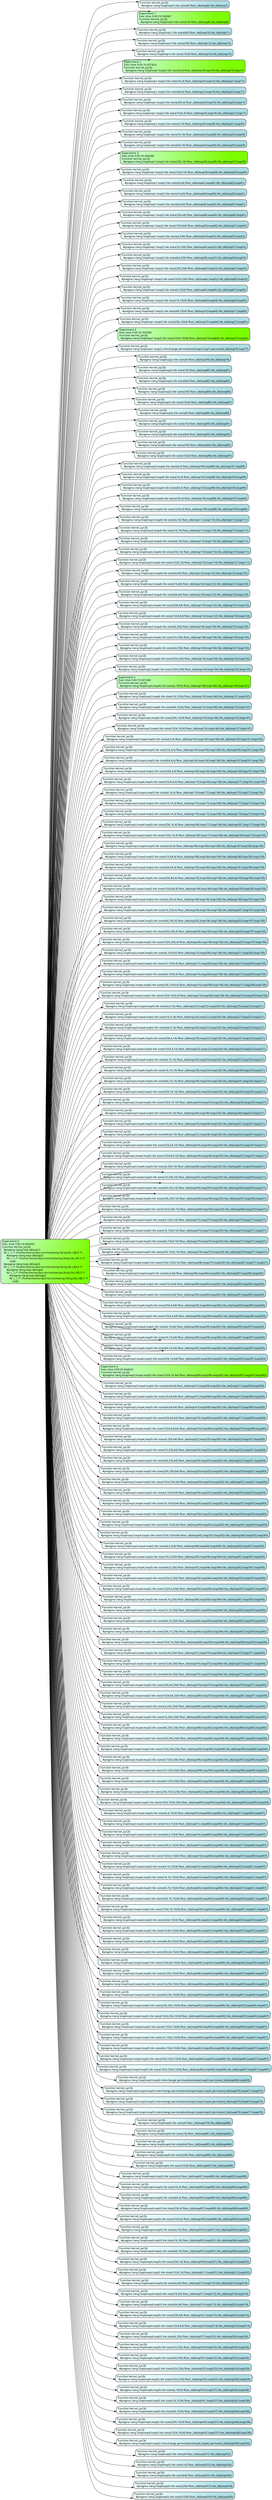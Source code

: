digraph G {
rankdir=LR;
n139646622937632[shape=box color="grey30" penwidth=2 fillcolor="darkseagreen1:lawngreen" style="filled,rounded" gradientangle=315 fontname="Calibri Light" label="Experiment 0\lExec time 0:00:16.604205\lFunction kernel_syr2k:\l  #pragma clang loop id(loop1)\l  for (...) /* //home/meinersbur/src/mctree/syr2k/syr2k.c:80:3 */\l      #pragma clang loop id(loop2)\l      for (...) /* //home/meinersbur/src/mctree/syr2k/syr2k.c:81:5 */\l          code;\l  #pragma clang loop id(loop3)\l  for (...) /* //home/meinersbur/src/mctree/syr2k/syr2k.c:84:3 */\l      #pragma clang loop id(loop4)\l      for (...) /* //home/meinersbur/src/mctree/syr2k/syr2k.c:85:5 */\l          #pragma clang loop id(loop5)\l          for (...) /* //home/meinersbur/src/mctree/syr2k/syr2k.c:86:7 */\l              code;\l"];

n139646623130672[shape=box color="grey30" penwidth=2 fillcolor="azure:powderblue" style="filled,rounded" gradientangle=315 fontname="Calibri Light" label="Function kernel_syr2k:\l  #pragma clang loop(loop1) tile sizes(4) floor_ids(loop6) tile_ids(loop7)\l"];
n139646622937632 -> n139646623130672;

n139646623133360[shape=box color="grey30" penwidth=2 fillcolor="darkseagreen1:lawngreen" style="filled,rounded" gradientangle=315 fontname="Calibri Light" label="Experiment 1\lExec time 0:00:16.556967\lFunction kernel_syr2k:\l  #pragma clang loop(loop1) tile sizes(16) floor_ids(loop8) tile_ids(loop9)\l"];
n139646622937632 -> n139646623133360;

n139646623094432[shape=box color="grey30" penwidth=2 fillcolor="azure:powderblue" style="filled,rounded" gradientangle=315 fontname="Calibri Light" label="Function kernel_syr2k:\l  #pragma clang loop(loop1) tile sizes(64) floor_ids(loop10) tile_ids(loop11)\l"];
n139646622937632 -> n139646623094432;

n139646623042864[shape=box color="grey30" penwidth=2 fillcolor="azure:powderblue" style="filled,rounded" gradientangle=315 fontname="Calibri Light" label="Function kernel_syr2k:\l  #pragma clang loop(loop1) tile sizes(256) floor_ids(loop12) tile_ids(loop13)\l"];
n139646622937632 -> n139646623042864;

n139646618568400[shape=box color="grey30" penwidth=2 fillcolor="azure:powderblue" style="filled,rounded" gradientangle=315 fontname="Calibri Light" label="Function kernel_syr2k:\l  #pragma clang loop(loop1) tile sizes(1024) floor_ids(loop14) tile_ids(loop15)\l"];
n139646622937632 -> n139646618568400;

n139646618568640[shape=box color="grey30" penwidth=2 fillcolor="darkseagreen1:lawngreen" style="filled,rounded" gradientangle=315 fontname="Calibri Light" label="Experiment 2\lExec time 0:00:16.457424\lFunction kernel_syr2k:\l  #pragma clang loop(loop1,loop2) tile sizes(4,4) floor_ids(loop18,loop16) tile_ids(loop19,loop17)\l"];
n139646622937632 -> n139646618568640;

n139646618568784[shape=box color="grey30" penwidth=2 fillcolor="azure:powderblue" style="filled,rounded" gradientangle=315 fontname="Calibri Light" label="Function kernel_syr2k:\l  #pragma clang loop(loop1,loop2) tile sizes(16,4) floor_ids(loop20,loop16) tile_ids(loop21,loop17)\l"];
n139646622937632 -> n139646618568784;

n139646618569120[shape=box color="grey30" penwidth=2 fillcolor="azure:powderblue" style="filled,rounded" gradientangle=315 fontname="Calibri Light" label="Function kernel_syr2k:\l  #pragma clang loop(loop1,loop2) tile sizes(64,4) floor_ids(loop22,loop16) tile_ids(loop23,loop17)\l"];
n139646622937632 -> n139646618569120;

n139646618569360[shape=box color="grey30" penwidth=2 fillcolor="azure:powderblue" style="filled,rounded" gradientangle=315 fontname="Calibri Light" label="Function kernel_syr2k:\l  #pragma clang loop(loop1,loop2) tile sizes(256,4) floor_ids(loop24,loop16) tile_ids(loop25,loop17)\l"];
n139646622937632 -> n139646618569360;

n139646618569600[shape=box color="grey30" penwidth=2 fillcolor="azure:powderblue" style="filled,rounded" gradientangle=315 fontname="Calibri Light" label="Function kernel_syr2k:\l  #pragma clang loop(loop1,loop2) tile sizes(1024,4) floor_ids(loop26,loop16) tile_ids(loop27,loop17)\l"];
n139646622937632 -> n139646618569600;

n139646618569984[shape=box color="grey30" penwidth=2 fillcolor="azure:powderblue" style="filled,rounded" gradientangle=315 fontname="Calibri Light" label="Function kernel_syr2k:\l  #pragma clang loop(loop1,loop2) tile sizes(4,16) floor_ids(loop30,loop28) tile_ids(loop31,loop29)\l"];
n139646622937632 -> n139646618569984;

n139646618570224[shape=box color="grey30" penwidth=2 fillcolor="azure:powderblue" style="filled,rounded" gradientangle=315 fontname="Calibri Light" label="Function kernel_syr2k:\l  #pragma clang loop(loop1,loop2) tile sizes(16,16) floor_ids(loop32,loop28) tile_ids(loop33,loop29)\l"];
n139646622937632 -> n139646618570224;

n139646618570464[shape=box color="grey30" penwidth=2 fillcolor="azure:powderblue" style="filled,rounded" gradientangle=315 fontname="Calibri Light" label="Function kernel_syr2k:\l  #pragma clang loop(loop1,loop2) tile sizes(64,16) floor_ids(loop34,loop28) tile_ids(loop35,loop29)\l"];
n139646622937632 -> n139646618570464;

n139646618570704[shape=box color="grey30" penwidth=2 fillcolor="darkseagreen1:lawngreen" style="filled,rounded" gradientangle=315 fontname="Calibri Light" label="Experiment 3\lExec time 0:00:16.306288\lFunction kernel_syr2k:\l  #pragma clang loop(loop1,loop2) tile sizes(256,16) floor_ids(loop36,loop28) tile_ids(loop37,loop29)\l"];
n139646622937632 -> n139646618570704;

n139646597050624[shape=box color="grey30" penwidth=2 fillcolor="azure:powderblue" style="filled,rounded" gradientangle=315 fontname="Calibri Light" label="Function kernel_syr2k:\l  #pragma clang loop(loop1,loop2) tile sizes(1024,16) floor_ids(loop38,loop28) tile_ids(loop39,loop29)\l"];
n139646622937632 -> n139646597050624;

n139646597051008[shape=box color="grey30" penwidth=2 fillcolor="azure:powderblue" style="filled,rounded" gradientangle=315 fontname="Calibri Light" label="Function kernel_syr2k:\l  #pragma clang loop(loop1,loop2) tile sizes(4,64) floor_ids(loop42,loop40) tile_ids(loop43,loop41)\l"];
n139646622937632 -> n139646597051008;

n139646597051248[shape=box color="grey30" penwidth=2 fillcolor="azure:powderblue" style="filled,rounded" gradientangle=315 fontname="Calibri Light" label="Function kernel_syr2k:\l  #pragma clang loop(loop1,loop2) tile sizes(16,64) floor_ids(loop44,loop40) tile_ids(loop45,loop41)\l"];
n139646622937632 -> n139646597051248;

n139646597051488[shape=box color="grey30" penwidth=2 fillcolor="azure:powderblue" style="filled,rounded" gradientangle=315 fontname="Calibri Light" label="Function kernel_syr2k:\l  #pragma clang loop(loop1,loop2) tile sizes(64,64) floor_ids(loop46,loop40) tile_ids(loop47,loop41)\l"];
n139646622937632 -> n139646597051488;

n139646597051728[shape=box color="grey30" penwidth=2 fillcolor="azure:powderblue" style="filled,rounded" gradientangle=315 fontname="Calibri Light" label="Function kernel_syr2k:\l  #pragma clang loop(loop1,loop2) tile sizes(256,64) floor_ids(loop48,loop40) tile_ids(loop49,loop41)\l"];
n139646622937632 -> n139646597051728;

n139646597051968[shape=box color="grey30" penwidth=2 fillcolor="azure:powderblue" style="filled,rounded" gradientangle=315 fontname="Calibri Light" label="Function kernel_syr2k:\l  #pragma clang loop(loop1,loop2) tile sizes(1024,64) floor_ids(loop50,loop40) tile_ids(loop51,loop41)\l"];
n139646622937632 -> n139646597051968;

n139646597052352[shape=box color="grey30" penwidth=2 fillcolor="azure:powderblue" style="filled,rounded" gradientangle=315 fontname="Calibri Light" label="Function kernel_syr2k:\l  #pragma clang loop(loop1,loop2) tile sizes(4,256) floor_ids(loop54,loop52) tile_ids(loop55,loop53)\l"];
n139646622937632 -> n139646597052352;

n139646597052592[shape=box color="grey30" penwidth=2 fillcolor="azure:powderblue" style="filled,rounded" gradientangle=315 fontname="Calibri Light" label="Function kernel_syr2k:\l  #pragma clang loop(loop1,loop2) tile sizes(16,256) floor_ids(loop56,loop52) tile_ids(loop57,loop53)\l"];
n139646622937632 -> n139646597052592;

n139646597052832[shape=box color="grey30" penwidth=2 fillcolor="azure:powderblue" style="filled,rounded" gradientangle=315 fontname="Calibri Light" label="Function kernel_syr2k:\l  #pragma clang loop(loop1,loop2) tile sizes(64,256) floor_ids(loop58,loop52) tile_ids(loop59,loop53)\l"];
n139646622937632 -> n139646597052832;

n139646597053072[shape=box color="grey30" penwidth=2 fillcolor="azure:powderblue" style="filled,rounded" gradientangle=315 fontname="Calibri Light" label="Function kernel_syr2k:\l  #pragma clang loop(loop1,loop2) tile sizes(256,256) floor_ids(loop60,loop52) tile_ids(loop61,loop53)\l"];
n139646622937632 -> n139646597053072;

n139646597053312[shape=box color="grey30" penwidth=2 fillcolor="azure:powderblue" style="filled,rounded" gradientangle=315 fontname="Calibri Light" label="Function kernel_syr2k:\l  #pragma clang loop(loop1,loop2) tile sizes(1024,256) floor_ids(loop62,loop52) tile_ids(loop63,loop53)\l"];
n139646622937632 -> n139646597053312;

n139646597053696[shape=box color="grey30" penwidth=2 fillcolor="azure:powderblue" style="filled,rounded" gradientangle=315 fontname="Calibri Light" label="Function kernel_syr2k:\l  #pragma clang loop(loop1,loop2) tile sizes(4,1024) floor_ids(loop66,loop64) tile_ids(loop67,loop65)\l"];
n139646622937632 -> n139646597053696;

n139646597053936[shape=box color="grey30" penwidth=2 fillcolor="azure:powderblue" style="filled,rounded" gradientangle=315 fontname="Calibri Light" label="Function kernel_syr2k:\l  #pragma clang loop(loop1,loop2) tile sizes(16,1024) floor_ids(loop68,loop64) tile_ids(loop69,loop65)\l"];
n139646622937632 -> n139646597053936;

n139646597054176[shape=box color="grey30" penwidth=2 fillcolor="azure:powderblue" style="filled,rounded" gradientangle=315 fontname="Calibri Light" label="Function kernel_syr2k:\l  #pragma clang loop(loop1,loop2) tile sizes(64,1024) floor_ids(loop70,loop64) tile_ids(loop71,loop65)\l"];
n139646622937632 -> n139646597054176;

n139646597054416[shape=box color="grey30" penwidth=2 fillcolor="azure:powderblue" style="filled,rounded" gradientangle=315 fontname="Calibri Light" label="Function kernel_syr2k:\l  #pragma clang loop(loop1,loop2) tile sizes(256,1024) floor_ids(loop72,loop64) tile_ids(loop73,loop65)\l"];
n139646622937632 -> n139646597054416;

n139646597083392[shape=box color="grey30" penwidth=2 fillcolor="darkseagreen1:lawngreen" style="filled,rounded" gradientangle=315 fontname="Calibri Light" label="Experiment 4\lExec time 0:00:16.355040\lFunction kernel_syr2k:\l  #pragma clang loop(loop1,loop2) tile sizes(1024,1024) floor_ids(loop74,loop64) tile_ids(loop75,loop65)\l"];
n139646622937632 -> n139646597083392;

n139646597083632[shape=box color="grey30" penwidth=2 fillcolor="azure:powderblue" style="filled,rounded" gradientangle=315 fontname="Calibri Light" label="Function kernel_syr2k:\l  #pragma clang loop(loop1,loop2) interchange permutation(loop2,loop1) permuted_ids(loop76,loop77)\l"];
n139646622937632 -> n139646597083632;

n139646597084016[shape=box color="grey30" penwidth=2 fillcolor="azure:powderblue" style="filled,rounded" gradientangle=315 fontname="Calibri Light" label="Function kernel_syr2k:\l  #pragma clang loop(loop2) tile sizes(4) floor_ids(loop78) tile_ids(loop79)\l"];
n139646622937632 -> n139646597084016;

n139646597084352[shape=box color="grey30" penwidth=2 fillcolor="azure:powderblue" style="filled,rounded" gradientangle=315 fontname="Calibri Light" label="Function kernel_syr2k:\l  #pragma clang loop(loop2) tile sizes(16) floor_ids(loop80) tile_ids(loop81)\l"];
n139646622937632 -> n139646597084352;

n139646597084688[shape=box color="grey30" penwidth=2 fillcolor="azure:powderblue" style="filled,rounded" gradientangle=315 fontname="Calibri Light" label="Function kernel_syr2k:\l  #pragma clang loop(loop2) tile sizes(64) floor_ids(loop82) tile_ids(loop83)\l"];
n139646622937632 -> n139646597084688;

n139646597085024[shape=box color="grey30" penwidth=2 fillcolor="azure:powderblue" style="filled,rounded" gradientangle=315 fontname="Calibri Light" label="Function kernel_syr2k:\l  #pragma clang loop(loop2) tile sizes(256) floor_ids(loop84) tile_ids(loop85)\l"];
n139646622937632 -> n139646597085024;

n139646597085360[shape=box color="grey30" penwidth=2 fillcolor="azure:powderblue" style="filled,rounded" gradientangle=315 fontname="Calibri Light" label="Function kernel_syr2k:\l  #pragma clang loop(loop2) tile sizes(1024) floor_ids(loop86) tile_ids(loop87)\l"];
n139646622937632 -> n139646597085360;

n139646597085600[shape=box color="grey30" penwidth=2 fillcolor="azure:powderblue" style="filled,rounded" gradientangle=315 fontname="Calibri Light" label="Function kernel_syr2k:\l  #pragma clang loop(loop3) tile sizes(4) floor_ids(loop88) tile_ids(loop89)\l"];
n139646622937632 -> n139646597085600;

n139646597085888[shape=box color="grey30" penwidth=2 fillcolor="azure:powderblue" style="filled,rounded" gradientangle=315 fontname="Calibri Light" label="Function kernel_syr2k:\l  #pragma clang loop(loop3) tile sizes(16) floor_ids(loop90) tile_ids(loop91)\l"];
n139646622937632 -> n139646597085888;

n139646597086176[shape=box color="grey30" penwidth=2 fillcolor="azure:powderblue" style="filled,rounded" gradientangle=315 fontname="Calibri Light" label="Function kernel_syr2k:\l  #pragma clang loop(loop3) tile sizes(64) floor_ids(loop92) tile_ids(loop93)\l"];
n139646622937632 -> n139646597086176;

n139646597086464[shape=box color="grey30" penwidth=2 fillcolor="azure:powderblue" style="filled,rounded" gradientangle=315 fontname="Calibri Light" label="Function kernel_syr2k:\l  #pragma clang loop(loop3) tile sizes(256) floor_ids(loop94) tile_ids(loop95)\l"];
n139646622937632 -> n139646597086464;

n139646597086752[shape=box color="grey30" penwidth=2 fillcolor="azure:powderblue" style="filled,rounded" gradientangle=315 fontname="Calibri Light" label="Function kernel_syr2k:\l  #pragma clang loop(loop3) tile sizes(1024) floor_ids(loop96) tile_ids(loop97)\l"];
n139646622937632 -> n139646597086752;

n139646597087184[shape=box color="grey30" penwidth=2 fillcolor="azure:powderblue" style="filled,rounded" gradientangle=315 fontname="Calibri Light" label="Function kernel_syr2k:\l  #pragma clang loop(loop3,loop4) tile sizes(4,4) floor_ids(loop100,loop98) tile_ids(loop101,loop99)\l"];
n139646622937632 -> n139646597087184;

n139646597120256[shape=box color="grey30" penwidth=2 fillcolor="azure:powderblue" style="filled,rounded" gradientangle=315 fontname="Calibri Light" label="Function kernel_syr2k:\l  #pragma clang loop(loop3,loop4) tile sizes(16,4) floor_ids(loop102,loop98) tile_ids(loop103,loop99)\l"];
n139646622937632 -> n139646597120256;

n139646597120496[shape=box color="grey30" penwidth=2 fillcolor="azure:powderblue" style="filled,rounded" gradientangle=315 fontname="Calibri Light" label="Function kernel_syr2k:\l  #pragma clang loop(loop3,loop4) tile sizes(64,4) floor_ids(loop104,loop98) tile_ids(loop105,loop99)\l"];
n139646622937632 -> n139646597120496;

n139646597120736[shape=box color="grey30" penwidth=2 fillcolor="azure:powderblue" style="filled,rounded" gradientangle=315 fontname="Calibri Light" label="Function kernel_syr2k:\l  #pragma clang loop(loop3,loop4) tile sizes(256,4) floor_ids(loop106,loop98) tile_ids(loop107,loop99)\l"];
n139646622937632 -> n139646597120736;

n139646597120976[shape=box color="grey30" penwidth=2 fillcolor="azure:powderblue" style="filled,rounded" gradientangle=315 fontname="Calibri Light" label="Function kernel_syr2k:\l  #pragma clang loop(loop3,loop4) tile sizes(1024,4) floor_ids(loop108,loop98) tile_ids(loop109,loop99)\l"];
n139646622937632 -> n139646597120976;

n139646597121360[shape=box color="grey30" penwidth=2 fillcolor="azure:powderblue" style="filled,rounded" gradientangle=315 fontname="Calibri Light" label="Function kernel_syr2k:\l  #pragma clang loop(loop3,loop4) tile sizes(4,16) floor_ids(loop112,loop110) tile_ids(loop113,loop111)\l"];
n139646622937632 -> n139646597121360;

n139646597121600[shape=box color="grey30" penwidth=2 fillcolor="azure:powderblue" style="filled,rounded" gradientangle=315 fontname="Calibri Light" label="Function kernel_syr2k:\l  #pragma clang loop(loop3,loop4) tile sizes(16,16) floor_ids(loop114,loop110) tile_ids(loop115,loop111)\l"];
n139646622937632 -> n139646597121600;

n139646597121840[shape=box color="grey30" penwidth=2 fillcolor="azure:powderblue" style="filled,rounded" gradientangle=315 fontname="Calibri Light" label="Function kernel_syr2k:\l  #pragma clang loop(loop3,loop4) tile sizes(64,16) floor_ids(loop116,loop110) tile_ids(loop117,loop111)\l"];
n139646622937632 -> n139646597121840;

n139646597122080[shape=box color="grey30" penwidth=2 fillcolor="azure:powderblue" style="filled,rounded" gradientangle=315 fontname="Calibri Light" label="Function kernel_syr2k:\l  #pragma clang loop(loop3,loop4) tile sizes(256,16) floor_ids(loop118,loop110) tile_ids(loop119,loop111)\l"];
n139646622937632 -> n139646597122080;

n139646597122320[shape=box color="grey30" penwidth=2 fillcolor="azure:powderblue" style="filled,rounded" gradientangle=315 fontname="Calibri Light" label="Function kernel_syr2k:\l  #pragma clang loop(loop3,loop4) tile sizes(1024,16) floor_ids(loop120,loop110) tile_ids(loop121,loop111)\l"];
n139646622937632 -> n139646597122320;

n139646597122704[shape=box color="grey30" penwidth=2 fillcolor="azure:powderblue" style="filled,rounded" gradientangle=315 fontname="Calibri Light" label="Function kernel_syr2k:\l  #pragma clang loop(loop3,loop4) tile sizes(4,64) floor_ids(loop124,loop122) tile_ids(loop125,loop123)\l"];
n139646622937632 -> n139646597122704;

n139646597122944[shape=box color="grey30" penwidth=2 fillcolor="azure:powderblue" style="filled,rounded" gradientangle=315 fontname="Calibri Light" label="Function kernel_syr2k:\l  #pragma clang loop(loop3,loop4) tile sizes(16,64) floor_ids(loop126,loop122) tile_ids(loop127,loop123)\l"];
n139646622937632 -> n139646597122944;

n139646597123184[shape=box color="grey30" penwidth=2 fillcolor="azure:powderblue" style="filled,rounded" gradientangle=315 fontname="Calibri Light" label="Function kernel_syr2k:\l  #pragma clang loop(loop3,loop4) tile sizes(64,64) floor_ids(loop128,loop122) tile_ids(loop129,loop123)\l"];
n139646622937632 -> n139646597123184;

n139646597123424[shape=box color="grey30" penwidth=2 fillcolor="azure:powderblue" style="filled,rounded" gradientangle=315 fontname="Calibri Light" label="Function kernel_syr2k:\l  #pragma clang loop(loop3,loop4) tile sizes(256,64) floor_ids(loop130,loop122) tile_ids(loop131,loop123)\l"];
n139646622937632 -> n139646597123424;

n139646597123664[shape=box color="grey30" penwidth=2 fillcolor="azure:powderblue" style="filled,rounded" gradientangle=315 fontname="Calibri Light" label="Function kernel_syr2k:\l  #pragma clang loop(loop3,loop4) tile sizes(1024,64) floor_ids(loop132,loop122) tile_ids(loop133,loop123)\l"];
n139646622937632 -> n139646597123664;

n139646597124048[shape=box color="grey30" penwidth=2 fillcolor="azure:powderblue" style="filled,rounded" gradientangle=315 fontname="Calibri Light" label="Function kernel_syr2k:\l  #pragma clang loop(loop3,loop4) tile sizes(4,256) floor_ids(loop136,loop134) tile_ids(loop137,loop135)\l"];
n139646622937632 -> n139646597124048;

n139646597148928[shape=box color="grey30" penwidth=2 fillcolor="azure:powderblue" style="filled,rounded" gradientangle=315 fontname="Calibri Light" label="Function kernel_syr2k:\l  #pragma clang loop(loop3,loop4) tile sizes(16,256) floor_ids(loop138,loop134) tile_ids(loop139,loop135)\l"];
n139646622937632 -> n139646597148928;

n139646597149168[shape=box color="grey30" penwidth=2 fillcolor="azure:powderblue" style="filled,rounded" gradientangle=315 fontname="Calibri Light" label="Function kernel_syr2k:\l  #pragma clang loop(loop3,loop4) tile sizes(64,256) floor_ids(loop140,loop134) tile_ids(loop141,loop135)\l"];
n139646622937632 -> n139646597149168;

n139646597149408[shape=box color="grey30" penwidth=2 fillcolor="azure:powderblue" style="filled,rounded" gradientangle=315 fontname="Calibri Light" label="Function kernel_syr2k:\l  #pragma clang loop(loop3,loop4) tile sizes(256,256) floor_ids(loop142,loop134) tile_ids(loop143,loop135)\l"];
n139646622937632 -> n139646597149408;

n139646597149648[shape=box color="grey30" penwidth=2 fillcolor="azure:powderblue" style="filled,rounded" gradientangle=315 fontname="Calibri Light" label="Function kernel_syr2k:\l  #pragma clang loop(loop3,loop4) tile sizes(1024,256) floor_ids(loop144,loop134) tile_ids(loop145,loop135)\l"];
n139646622937632 -> n139646597149648;

n139646597150032[shape=box color="grey30" penwidth=2 fillcolor="darkseagreen1:lawngreen" style="filled,rounded" gradientangle=315 fontname="Calibri Light" label="Experiment 5\lExec time 0:00:15.601360\lFunction kernel_syr2k:\l  #pragma clang loop(loop3,loop4) tile sizes(4,1024) floor_ids(loop148,loop146) tile_ids(loop149,loop147)\l"];
n139646622937632 -> n139646597150032;

n139646597150272[shape=box color="grey30" penwidth=2 fillcolor="azure:powderblue" style="filled,rounded" gradientangle=315 fontname="Calibri Light" label="Function kernel_syr2k:\l  #pragma clang loop(loop3,loop4) tile sizes(16,1024) floor_ids(loop150,loop146) tile_ids(loop151,loop147)\l"];
n139646622937632 -> n139646597150272;

n139646597150512[shape=box color="grey30" penwidth=2 fillcolor="azure:powderblue" style="filled,rounded" gradientangle=315 fontname="Calibri Light" label="Function kernel_syr2k:\l  #pragma clang loop(loop3,loop4) tile sizes(64,1024) floor_ids(loop152,loop146) tile_ids(loop153,loop147)\l"];
n139646622937632 -> n139646597150512;

n139646597150752[shape=box color="grey30" penwidth=2 fillcolor="azure:powderblue" style="filled,rounded" gradientangle=315 fontname="Calibri Light" label="Function kernel_syr2k:\l  #pragma clang loop(loop3,loop4) tile sizes(256,1024) floor_ids(loop154,loop146) tile_ids(loop155,loop147)\l"];
n139646622937632 -> n139646597150752;

n139646597150992[shape=box color="grey30" penwidth=2 fillcolor="azure:powderblue" style="filled,rounded" gradientangle=315 fontname="Calibri Light" label="Function kernel_syr2k:\l  #pragma clang loop(loop3,loop4) tile sizes(1024,1024) floor_ids(loop156,loop146) tile_ids(loop157,loop147)\l"];
n139646622937632 -> n139646597150992;

n139646597151520[shape=box color="grey30" penwidth=2 fillcolor="azure:powderblue" style="filled,rounded" gradientangle=315 fontname="Calibri Light" label="Function kernel_syr2k:\l  #pragma clang loop(loop3,loop4,loop5) tile sizes(4,4,4) floor_ids(loop162,loop160,loop158) tile_ids(loop163,loop161,loop159)\l"];
n139646622937632 -> n139646597151520;

n139646597151760[shape=box color="grey30" penwidth=2 fillcolor="azure:powderblue" style="filled,rounded" gradientangle=315 fontname="Calibri Light" label="Function kernel_syr2k:\l  #pragma clang loop(loop3,loop4,loop5) tile sizes(16,4,4) floor_ids(loop164,loop160,loop158) tile_ids(loop165,loop161,loop159)\l"];
n139646622937632 -> n139646597151760;

n139646597152000[shape=box color="grey30" penwidth=2 fillcolor="azure:powderblue" style="filled,rounded" gradientangle=315 fontname="Calibri Light" label="Function kernel_syr2k:\l  #pragma clang loop(loop3,loop4,loop5) tile sizes(64,4,4) floor_ids(loop166,loop160,loop158) tile_ids(loop167,loop161,loop159)\l"];
n139646622937632 -> n139646597152000;

n139646597152240[shape=box color="grey30" penwidth=2 fillcolor="azure:powderblue" style="filled,rounded" gradientangle=315 fontname="Calibri Light" label="Function kernel_syr2k:\l  #pragma clang loop(loop3,loop4,loop5) tile sizes(256,4,4) floor_ids(loop168,loop160,loop158) tile_ids(loop169,loop161,loop159)\l"];
n139646622937632 -> n139646597152240;

n139646597152480[shape=box color="grey30" penwidth=2 fillcolor="azure:powderblue" style="filled,rounded" gradientangle=315 fontname="Calibri Light" label="Function kernel_syr2k:\l  #pragma clang loop(loop3,loop4,loop5) tile sizes(1024,4,4) floor_ids(loop170,loop160,loop158) tile_ids(loop171,loop161,loop159)\l"];
n139646622937632 -> n139646597152480;

n139646597181504[shape=box color="grey30" penwidth=2 fillcolor="azure:powderblue" style="filled,rounded" gradientangle=315 fontname="Calibri Light" label="Function kernel_syr2k:\l  #pragma clang loop(loop3,loop4,loop5) tile sizes(4,16,4) floor_ids(loop174,loop172,loop158) tile_ids(loop175,loop173,loop159)\l"];
n139646622937632 -> n139646597181504;

n139646597181744[shape=box color="grey30" penwidth=2 fillcolor="azure:powderblue" style="filled,rounded" gradientangle=315 fontname="Calibri Light" label="Function kernel_syr2k:\l  #pragma clang loop(loop3,loop4,loop5) tile sizes(16,16,4) floor_ids(loop176,loop172,loop158) tile_ids(loop177,loop173,loop159)\l"];
n139646622937632 -> n139646597181744;

n139646597181984[shape=box color="grey30" penwidth=2 fillcolor="azure:powderblue" style="filled,rounded" gradientangle=315 fontname="Calibri Light" label="Function kernel_syr2k:\l  #pragma clang loop(loop3,loop4,loop5) tile sizes(64,16,4) floor_ids(loop178,loop172,loop158) tile_ids(loop179,loop173,loop159)\l"];
n139646622937632 -> n139646597181984;

n139646597182224[shape=box color="grey30" penwidth=2 fillcolor="azure:powderblue" style="filled,rounded" gradientangle=315 fontname="Calibri Light" label="Function kernel_syr2k:\l  #pragma clang loop(loop3,loop4,loop5) tile sizes(256,16,4) floor_ids(loop180,loop172,loop158) tile_ids(loop181,loop173,loop159)\l"];
n139646622937632 -> n139646597182224;

n139646597182464[shape=box color="grey30" penwidth=2 fillcolor="azure:powderblue" style="filled,rounded" gradientangle=315 fontname="Calibri Light" label="Function kernel_syr2k:\l  #pragma clang loop(loop3,loop4,loop5) tile sizes(1024,16,4) floor_ids(loop182,loop172,loop158) tile_ids(loop183,loop173,loop159)\l"];
n139646622937632 -> n139646597182464;

n139646597182752[shape=box color="grey30" penwidth=2 fillcolor="azure:powderblue" style="filled,rounded" gradientangle=315 fontname="Calibri Light" label="Function kernel_syr2k:\l  #pragma clang loop(loop3,loop4,loop5) tile sizes(4,64,4) floor_ids(loop186,loop184,loop158) tile_ids(loop187,loop185,loop159)\l"];
n139646622937632 -> n139646597182752;

n139646597182992[shape=box color="grey30" penwidth=2 fillcolor="azure:powderblue" style="filled,rounded" gradientangle=315 fontname="Calibri Light" label="Function kernel_syr2k:\l  #pragma clang loop(loop3,loop4,loop5) tile sizes(16,64,4) floor_ids(loop188,loop184,loop158) tile_ids(loop189,loop185,loop159)\l"];
n139646622937632 -> n139646597182992;

n139646597183232[shape=box color="grey30" penwidth=2 fillcolor="azure:powderblue" style="filled,rounded" gradientangle=315 fontname="Calibri Light" label="Function kernel_syr2k:\l  #pragma clang loop(loop3,loop4,loop5) tile sizes(64,64,4) floor_ids(loop190,loop184,loop158) tile_ids(loop191,loop185,loop159)\l"];
n139646622937632 -> n139646597183232;

n139646597183472[shape=box color="grey30" penwidth=2 fillcolor="azure:powderblue" style="filled,rounded" gradientangle=315 fontname="Calibri Light" label="Function kernel_syr2k:\l  #pragma clang loop(loop3,loop4,loop5) tile sizes(256,64,4) floor_ids(loop192,loop184,loop158) tile_ids(loop193,loop185,loop159)\l"];
n139646622937632 -> n139646597183472;

n139646597183712[shape=box color="grey30" penwidth=2 fillcolor="azure:powderblue" style="filled,rounded" gradientangle=315 fontname="Calibri Light" label="Function kernel_syr2k:\l  #pragma clang loop(loop3,loop4,loop5) tile sizes(1024,64,4) floor_ids(loop194,loop184,loop158) tile_ids(loop195,loop185,loop159)\l"];
n139646622937632 -> n139646597183712;

n139646597184000[shape=box color="grey30" penwidth=2 fillcolor="azure:powderblue" style="filled,rounded" gradientangle=315 fontname="Calibri Light" label="Function kernel_syr2k:\l  #pragma clang loop(loop3,loop4,loop5) tile sizes(4,256,4) floor_ids(loop198,loop196,loop158) tile_ids(loop199,loop197,loop159)\l"];
n139646622937632 -> n139646597184000;

n139646597184240[shape=box color="grey30" penwidth=2 fillcolor="azure:powderblue" style="filled,rounded" gradientangle=315 fontname="Calibri Light" label="Function kernel_syr2k:\l  #pragma clang loop(loop3,loop4,loop5) tile sizes(16,256,4) floor_ids(loop200,loop196,loop158) tile_ids(loop201,loop197,loop159)\l"];
n139646622937632 -> n139646597184240;

n139646597184480[shape=box color="grey30" penwidth=2 fillcolor="azure:powderblue" style="filled,rounded" gradientangle=315 fontname="Calibri Light" label="Function kernel_syr2k:\l  #pragma clang loop(loop3,loop4,loop5) tile sizes(64,256,4) floor_ids(loop202,loop196,loop158) tile_ids(loop203,loop197,loop159)\l"];
n139646622937632 -> n139646597184480;

n139646597184720[shape=box color="grey30" penwidth=2 fillcolor="azure:powderblue" style="filled,rounded" gradientangle=315 fontname="Calibri Light" label="Function kernel_syr2k:\l  #pragma clang loop(loop3,loop4,loop5) tile sizes(256,256,4) floor_ids(loop204,loop196,loop158) tile_ids(loop205,loop197,loop159)\l"];
n139646622937632 -> n139646597184720;

n139646597184960[shape=box color="grey30" penwidth=2 fillcolor="azure:powderblue" style="filled,rounded" gradientangle=315 fontname="Calibri Light" label="Function kernel_syr2k:\l  #pragma clang loop(loop3,loop4,loop5) tile sizes(1024,256,4) floor_ids(loop206,loop196,loop158) tile_ids(loop207,loop197,loop159)\l"];
n139646622937632 -> n139646597184960;

n139646597185248[shape=box color="grey30" penwidth=2 fillcolor="azure:powderblue" style="filled,rounded" gradientangle=315 fontname="Calibri Light" label="Function kernel_syr2k:\l  #pragma clang loop(loop3,loop4,loop5) tile sizes(4,1024,4) floor_ids(loop210,loop208,loop158) tile_ids(loop211,loop209,loop159)\l"];
n139646622937632 -> n139646597185248;

n139646597185488[shape=box color="grey30" penwidth=2 fillcolor="azure:powderblue" style="filled,rounded" gradientangle=315 fontname="Calibri Light" label="Function kernel_syr2k:\l  #pragma clang loop(loop3,loop4,loop5) tile sizes(16,1024,4) floor_ids(loop212,loop208,loop158) tile_ids(loop213,loop209,loop159)\l"];
n139646622937632 -> n139646597185488;

n139646597206272[shape=box color="grey30" penwidth=2 fillcolor="azure:powderblue" style="filled,rounded" gradientangle=315 fontname="Calibri Light" label="Function kernel_syr2k:\l  #pragma clang loop(loop3,loop4,loop5) tile sizes(64,1024,4) floor_ids(loop214,loop208,loop158) tile_ids(loop215,loop209,loop159)\l"];
n139646622937632 -> n139646597206272;

n139646597206512[shape=box color="grey30" penwidth=2 fillcolor="azure:powderblue" style="filled,rounded" gradientangle=315 fontname="Calibri Light" label="Function kernel_syr2k:\l  #pragma clang loop(loop3,loop4,loop5) tile sizes(256,1024,4) floor_ids(loop216,loop208,loop158) tile_ids(loop217,loop209,loop159)\l"];
n139646622937632 -> n139646597206512;

n139646597206752[shape=box color="grey30" penwidth=2 fillcolor="azure:powderblue" style="filled,rounded" gradientangle=315 fontname="Calibri Light" label="Function kernel_syr2k:\l  #pragma clang loop(loop3,loop4,loop5) tile sizes(1024,1024,4) floor_ids(loop218,loop208,loop158) tile_ids(loop219,loop209,loop159)\l"];
n139646622937632 -> n139646597206752;

n139646597207232[shape=box color="grey30" penwidth=2 fillcolor="azure:powderblue" style="filled,rounded" gradientangle=315 fontname="Calibri Light" label="Function kernel_syr2k:\l  #pragma clang loop(loop3,loop4,loop5) tile sizes(4,4,16) floor_ids(loop224,loop222,loop220) tile_ids(loop225,loop223,loop221)\l"];
n139646622937632 -> n139646597207232;

n139646597207472[shape=box color="grey30" penwidth=2 fillcolor="azure:powderblue" style="filled,rounded" gradientangle=315 fontname="Calibri Light" label="Function kernel_syr2k:\l  #pragma clang loop(loop3,loop4,loop5) tile sizes(16,4,16) floor_ids(loop226,loop222,loop220) tile_ids(loop227,loop223,loop221)\l"];
n139646622937632 -> n139646597207472;

n139646597207712[shape=box color="grey30" penwidth=2 fillcolor="azure:powderblue" style="filled,rounded" gradientangle=315 fontname="Calibri Light" label="Function kernel_syr2k:\l  #pragma clang loop(loop3,loop4,loop5) tile sizes(64,4,16) floor_ids(loop228,loop222,loop220) tile_ids(loop229,loop223,loop221)\l"];
n139646622937632 -> n139646597207712;

n139646597207952[shape=box color="grey30" penwidth=2 fillcolor="azure:powderblue" style="filled,rounded" gradientangle=315 fontname="Calibri Light" label="Function kernel_syr2k:\l  #pragma clang loop(loop3,loop4,loop5) tile sizes(256,4,16) floor_ids(loop230,loop222,loop220) tile_ids(loop231,loop223,loop221)\l"];
n139646622937632 -> n139646597207952;

n139646597208192[shape=box color="grey30" penwidth=2 fillcolor="azure:powderblue" style="filled,rounded" gradientangle=315 fontname="Calibri Light" label="Function kernel_syr2k:\l  #pragma clang loop(loop3,loop4,loop5) tile sizes(1024,4,16) floor_ids(loop232,loop222,loop220) tile_ids(loop233,loop223,loop221)\l"];
n139646622937632 -> n139646597208192;

n139646597208480[shape=box color="grey30" penwidth=2 fillcolor="azure:powderblue" style="filled,rounded" gradientangle=315 fontname="Calibri Light" label="Function kernel_syr2k:\l  #pragma clang loop(loop3,loop4,loop5) tile sizes(4,16,16) floor_ids(loop236,loop234,loop220) tile_ids(loop237,loop235,loop221)\l"];
n139646622937632 -> n139646597208480;

n139646597208720[shape=box color="grey30" penwidth=2 fillcolor="azure:powderblue" style="filled,rounded" gradientangle=315 fontname="Calibri Light" label="Function kernel_syr2k:\l  #pragma clang loop(loop3,loop4,loop5) tile sizes(16,16,16) floor_ids(loop238,loop234,loop220) tile_ids(loop239,loop235,loop221)\l"];
n139646622937632 -> n139646597208720;

n139646597208960[shape=box color="grey30" penwidth=2 fillcolor="azure:powderblue" style="filled,rounded" gradientangle=315 fontname="Calibri Light" label="Function kernel_syr2k:\l  #pragma clang loop(loop3,loop4,loop5) tile sizes(64,16,16) floor_ids(loop240,loop234,loop220) tile_ids(loop241,loop235,loop221)\l"];
n139646622937632 -> n139646597208960;

n139646597209200[shape=box color="grey30" penwidth=2 fillcolor="azure:powderblue" style="filled,rounded" gradientangle=315 fontname="Calibri Light" label="Function kernel_syr2k:\l  #pragma clang loop(loop3,loop4,loop5) tile sizes(256,16,16) floor_ids(loop242,loop234,loop220) tile_ids(loop243,loop235,loop221)\l"];
n139646622937632 -> n139646597209200;

n139646597209440[shape=box color="grey30" penwidth=2 fillcolor="azure:powderblue" style="filled,rounded" gradientangle=315 fontname="Calibri Light" label="Function kernel_syr2k:\l  #pragma clang loop(loop3,loop4,loop5) tile sizes(1024,16,16) floor_ids(loop244,loop234,loop220) tile_ids(loop245,loop235,loop221)\l"];
n139646622937632 -> n139646597209440;

n139646597209728[shape=box color="grey30" penwidth=2 fillcolor="azure:powderblue" style="filled,rounded" gradientangle=315 fontname="Calibri Light" label="Function kernel_syr2k:\l  #pragma clang loop(loop3,loop4,loop5) tile sizes(4,64,16) floor_ids(loop248,loop246,loop220) tile_ids(loop249,loop247,loop221)\l"];
n139646622937632 -> n139646597209728;

n139646597209968[shape=box color="grey30" penwidth=2 fillcolor="azure:powderblue" style="filled,rounded" gradientangle=315 fontname="Calibri Light" label="Function kernel_syr2k:\l  #pragma clang loop(loop3,loop4,loop5) tile sizes(16,64,16) floor_ids(loop250,loop246,loop220) tile_ids(loop251,loop247,loop221)\l"];
n139646622937632 -> n139646597209968;

n139646597230752[shape=box color="grey30" penwidth=2 fillcolor="azure:powderblue" style="filled,rounded" gradientangle=315 fontname="Calibri Light" label="Function kernel_syr2k:\l  #pragma clang loop(loop3,loop4,loop5) tile sizes(64,64,16) floor_ids(loop252,loop246,loop220) tile_ids(loop253,loop247,loop221)\l"];
n139646622937632 -> n139646597230752;

n139646597230992[shape=box color="grey30" penwidth=2 fillcolor="azure:powderblue" style="filled,rounded" gradientangle=315 fontname="Calibri Light" label="Function kernel_syr2k:\l  #pragma clang loop(loop3,loop4,loop5) tile sizes(256,64,16) floor_ids(loop254,loop246,loop220) tile_ids(loop255,loop247,loop221)\l"];
n139646622937632 -> n139646597230992;

n139646597231232[shape=box color="grey30" penwidth=2 fillcolor="azure:powderblue" style="filled,rounded" gradientangle=315 fontname="Calibri Light" label="Function kernel_syr2k:\l  #pragma clang loop(loop3,loop4,loop5) tile sizes(1024,64,16) floor_ids(loop256,loop246,loop220) tile_ids(loop257,loop247,loop221)\l"];
n139646622937632 -> n139646597231232;

n139646597231520[shape=box color="grey30" penwidth=2 fillcolor="azure:powderblue" style="filled,rounded" gradientangle=315 fontname="Calibri Light" label="Function kernel_syr2k:\l  #pragma clang loop(loop3,loop4,loop5) tile sizes(4,256,16) floor_ids(loop260,loop258,loop220) tile_ids(loop261,loop259,loop221)\l"];
n139646622937632 -> n139646597231520;

n139646597231760[shape=box color="grey30" penwidth=2 fillcolor="azure:powderblue" style="filled,rounded" gradientangle=315 fontname="Calibri Light" label="Function kernel_syr2k:\l  #pragma clang loop(loop3,loop4,loop5) tile sizes(16,256,16) floor_ids(loop262,loop258,loop220) tile_ids(loop263,loop259,loop221)\l"];
n139646622937632 -> n139646597231760;

n139646597232000[shape=box color="grey30" penwidth=2 fillcolor="azure:powderblue" style="filled,rounded" gradientangle=315 fontname="Calibri Light" label="Function kernel_syr2k:\l  #pragma clang loop(loop3,loop4,loop5) tile sizes(64,256,16) floor_ids(loop264,loop258,loop220) tile_ids(loop265,loop259,loop221)\l"];
n139646622937632 -> n139646597232000;

n139646597232240[shape=box color="grey30" penwidth=2 fillcolor="azure:powderblue" style="filled,rounded" gradientangle=315 fontname="Calibri Light" label="Function kernel_syr2k:\l  #pragma clang loop(loop3,loop4,loop5) tile sizes(256,256,16) floor_ids(loop266,loop258,loop220) tile_ids(loop267,loop259,loop221)\l"];
n139646622937632 -> n139646597232240;

n139646597232480[shape=box color="grey30" penwidth=2 fillcolor="azure:powderblue" style="filled,rounded" gradientangle=315 fontname="Calibri Light" label="Function kernel_syr2k:\l  #pragma clang loop(loop3,loop4,loop5) tile sizes(1024,256,16) floor_ids(loop268,loop258,loop220) tile_ids(loop269,loop259,loop221)\l"];
n139646622937632 -> n139646597232480;

n139646597232768[shape=box color="grey30" penwidth=2 fillcolor="azure:powderblue" style="filled,rounded" gradientangle=315 fontname="Calibri Light" label="Function kernel_syr2k:\l  #pragma clang loop(loop3,loop4,loop5) tile sizes(4,1024,16) floor_ids(loop272,loop270,loop220) tile_ids(loop273,loop271,loop221)\l"];
n139646622937632 -> n139646597232768;

n139646597233008[shape=box color="grey30" penwidth=2 fillcolor="azure:powderblue" style="filled,rounded" gradientangle=315 fontname="Calibri Light" label="Function kernel_syr2k:\l  #pragma clang loop(loop3,loop4,loop5) tile sizes(16,1024,16) floor_ids(loop274,loop270,loop220) tile_ids(loop275,loop271,loop221)\l"];
n139646622937632 -> n139646597233008;

n139646597233248[shape=box color="grey30" penwidth=2 fillcolor="azure:powderblue" style="filled,rounded" gradientangle=315 fontname="Calibri Light" label="Function kernel_syr2k:\l  #pragma clang loop(loop3,loop4,loop5) tile sizes(64,1024,16) floor_ids(loop276,loop270,loop220) tile_ids(loop277,loop271,loop221)\l"];
n139646622937632 -> n139646597233248;

n139646597233488[shape=box color="grey30" penwidth=2 fillcolor="azure:powderblue" style="filled,rounded" gradientangle=315 fontname="Calibri Light" label="Function kernel_syr2k:\l  #pragma clang loop(loop3,loop4,loop5) tile sizes(256,1024,16) floor_ids(loop278,loop270,loop220) tile_ids(loop279,loop271,loop221)\l"];
n139646622937632 -> n139646597233488;

n139646597233728[shape=box color="grey30" penwidth=2 fillcolor="azure:powderblue" style="filled,rounded" gradientangle=315 fontname="Calibri Light" label="Function kernel_syr2k:\l  #pragma clang loop(loop3,loop4,loop5) tile sizes(1024,1024,16) floor_ids(loop280,loop270,loop220) tile_ids(loop281,loop271,loop221)\l"];
n139646622937632 -> n139646597233728;

n139646597234208[shape=box color="grey30" penwidth=2 fillcolor="azure:powderblue" style="filled,rounded" gradientangle=315 fontname="Calibri Light" label="Function kernel_syr2k:\l  #pragma clang loop(loop3,loop4,loop5) tile sizes(4,4,64) floor_ids(loop286,loop284,loop282) tile_ids(loop287,loop285,loop283)\l"];
n139646622937632 -> n139646597234208;

n139646597234448[shape=box color="grey30" penwidth=2 fillcolor="azure:powderblue" style="filled,rounded" gradientangle=315 fontname="Calibri Light" label="Function kernel_syr2k:\l  #pragma clang loop(loop3,loop4,loop5) tile sizes(16,4,64) floor_ids(loop288,loop284,loop282) tile_ids(loop289,loop285,loop283)\l"];
n139646622937632 -> n139646597234448;

n139646597271616[shape=box color="grey30" penwidth=2 fillcolor="azure:powderblue" style="filled,rounded" gradientangle=315 fontname="Calibri Light" label="Function kernel_syr2k:\l  #pragma clang loop(loop3,loop4,loop5) tile sizes(64,4,64) floor_ids(loop290,loop284,loop282) tile_ids(loop291,loop285,loop283)\l"];
n139646622937632 -> n139646597271616;

n139646597271856[shape=box color="grey30" penwidth=2 fillcolor="azure:powderblue" style="filled,rounded" gradientangle=315 fontname="Calibri Light" label="Function kernel_syr2k:\l  #pragma clang loop(loop3,loop4,loop5) tile sizes(256,4,64) floor_ids(loop292,loop284,loop282) tile_ids(loop293,loop285,loop283)\l"];
n139646622937632 -> n139646597271856;

n139646597272096[shape=box color="grey30" penwidth=2 fillcolor="azure:powderblue" style="filled,rounded" gradientangle=315 fontname="Calibri Light" label="Function kernel_syr2k:\l  #pragma clang loop(loop3,loop4,loop5) tile sizes(1024,4,64) floor_ids(loop294,loop284,loop282) tile_ids(loop295,loop285,loop283)\l"];
n139646622937632 -> n139646597272096;

n139646597272384[shape=box color="grey30" penwidth=2 fillcolor="azure:powderblue" style="filled,rounded" gradientangle=315 fontname="Calibri Light" label="Function kernel_syr2k:\l  #pragma clang loop(loop3,loop4,loop5) tile sizes(4,16,64) floor_ids(loop298,loop296,loop282) tile_ids(loop299,loop297,loop283)\l"];
n139646622937632 -> n139646597272384;

n139646597272624[shape=box color="grey30" penwidth=2 fillcolor="azure:powderblue" style="filled,rounded" gradientangle=315 fontname="Calibri Light" label="Function kernel_syr2k:\l  #pragma clang loop(loop3,loop4,loop5) tile sizes(16,16,64) floor_ids(loop300,loop296,loop282) tile_ids(loop301,loop297,loop283)\l"];
n139646622937632 -> n139646597272624;

n139646597272864[shape=box color="grey30" penwidth=2 fillcolor="azure:powderblue" style="filled,rounded" gradientangle=315 fontname="Calibri Light" label="Function kernel_syr2k:\l  #pragma clang loop(loop3,loop4,loop5) tile sizes(64,16,64) floor_ids(loop302,loop296,loop282) tile_ids(loop303,loop297,loop283)\l"];
n139646622937632 -> n139646597272864;

n139646597273104[shape=box color="grey30" penwidth=2 fillcolor="azure:powderblue" style="filled,rounded" gradientangle=315 fontname="Calibri Light" label="Function kernel_syr2k:\l  #pragma clang loop(loop3,loop4,loop5) tile sizes(256,16,64) floor_ids(loop304,loop296,loop282) tile_ids(loop305,loop297,loop283)\l"];
n139646622937632 -> n139646597273104;

n139646597273344[shape=box color="grey30" penwidth=2 fillcolor="darkseagreen1:lawngreen" style="filled,rounded" gradientangle=315 fontname="Calibri Light" label="Experiment 6\lExec time 0:00:05.844925\lFunction kernel_syr2k:\l  #pragma clang loop(loop3,loop4,loop5) tile sizes(1024,16,64) floor_ids(loop306,loop296,loop282) tile_ids(loop307,loop297,loop283)\l"];
n139646622937632 -> n139646597273344;

n139646597273632[shape=box color="grey30" penwidth=2 fillcolor="azure:powderblue" style="filled,rounded" gradientangle=315 fontname="Calibri Light" label="Function kernel_syr2k:\l  #pragma clang loop(loop3,loop4,loop5) tile sizes(4,64,64) floor_ids(loop310,loop308,loop282) tile_ids(loop311,loop309,loop283)\l"];
n139646622937632 -> n139646597273632;

n139646597273872[shape=box color="grey30" penwidth=2 fillcolor="azure:powderblue" style="filled,rounded" gradientangle=315 fontname="Calibri Light" label="Function kernel_syr2k:\l  #pragma clang loop(loop3,loop4,loop5) tile sizes(16,64,64) floor_ids(loop312,loop308,loop282) tile_ids(loop313,loop309,loop283)\l"];
n139646622937632 -> n139646597273872;

n139646597274112[shape=box color="grey30" penwidth=2 fillcolor="azure:powderblue" style="filled,rounded" gradientangle=315 fontname="Calibri Light" label="Function kernel_syr2k:\l  #pragma clang loop(loop3,loop4,loop5) tile sizes(64,64,64) floor_ids(loop314,loop308,loop282) tile_ids(loop315,loop309,loop283)\l"];
n139646622937632 -> n139646597274112;

n139646597274352[shape=box color="grey30" penwidth=2 fillcolor="azure:powderblue" style="filled,rounded" gradientangle=315 fontname="Calibri Light" label="Function kernel_syr2k:\l  #pragma clang loop(loop3,loop4,loop5) tile sizes(256,64,64) floor_ids(loop316,loop308,loop282) tile_ids(loop317,loop309,loop283)\l"];
n139646622937632 -> n139646597274352;

n139646597274592[shape=box color="grey30" penwidth=2 fillcolor="azure:powderblue" style="filled,rounded" gradientangle=315 fontname="Calibri Light" label="Function kernel_syr2k:\l  #pragma clang loop(loop3,loop4,loop5) tile sizes(1024,64,64) floor_ids(loop318,loop308,loop282) tile_ids(loop319,loop309,loop283)\l"];
n139646622937632 -> n139646597274592;

n139646597274880[shape=box color="grey30" penwidth=2 fillcolor="azure:powderblue" style="filled,rounded" gradientangle=315 fontname="Calibri Light" label="Function kernel_syr2k:\l  #pragma clang loop(loop3,loop4,loop5) tile sizes(4,256,64) floor_ids(loop322,loop320,loop282) tile_ids(loop323,loop321,loop283)\l"];
n139646622937632 -> n139646597274880;

n139646597275120[shape=box color="grey30" penwidth=2 fillcolor="azure:powderblue" style="filled,rounded" gradientangle=315 fontname="Calibri Light" label="Function kernel_syr2k:\l  #pragma clang loop(loop3,loop4,loop5) tile sizes(16,256,64) floor_ids(loop324,loop320,loop282) tile_ids(loop325,loop321,loop283)\l"];
n139646622937632 -> n139646597275120;

n139646597275360[shape=box color="grey30" penwidth=2 fillcolor="azure:powderblue" style="filled,rounded" gradientangle=315 fontname="Calibri Light" label="Function kernel_syr2k:\l  #pragma clang loop(loop3,loop4,loop5) tile sizes(64,256,64) floor_ids(loop326,loop320,loop282) tile_ids(loop327,loop321,loop283)\l"];
n139646622937632 -> n139646597275360;

n139646597275600[shape=box color="grey30" penwidth=2 fillcolor="azure:powderblue" style="filled,rounded" gradientangle=315 fontname="Calibri Light" label="Function kernel_syr2k:\l  #pragma clang loop(loop3,loop4,loop5) tile sizes(256,256,64) floor_ids(loop328,loop320,loop282) tile_ids(loop329,loop321,loop283)\l"];
n139646622937632 -> n139646597275600;

n139646596776192[shape=box color="grey30" penwidth=2 fillcolor="azure:powderblue" style="filled,rounded" gradientangle=315 fontname="Calibri Light" label="Function kernel_syr2k:\l  #pragma clang loop(loop3,loop4,loop5) tile sizes(1024,256,64) floor_ids(loop330,loop320,loop282) tile_ids(loop331,loop321,loop283)\l"];
n139646622937632 -> n139646596776192;

n139646596776480[shape=box color="grey30" penwidth=2 fillcolor="azure:powderblue" style="filled,rounded" gradientangle=315 fontname="Calibri Light" label="Function kernel_syr2k:\l  #pragma clang loop(loop3,loop4,loop5) tile sizes(4,1024,64) floor_ids(loop334,loop332,loop282) tile_ids(loop335,loop333,loop283)\l"];
n139646622937632 -> n139646596776480;

n139646596776720[shape=box color="grey30" penwidth=2 fillcolor="azure:powderblue" style="filled,rounded" gradientangle=315 fontname="Calibri Light" label="Function kernel_syr2k:\l  #pragma clang loop(loop3,loop4,loop5) tile sizes(16,1024,64) floor_ids(loop336,loop332,loop282) tile_ids(loop337,loop333,loop283)\l"];
n139646622937632 -> n139646596776720;

n139646596776960[shape=box color="grey30" penwidth=2 fillcolor="azure:powderblue" style="filled,rounded" gradientangle=315 fontname="Calibri Light" label="Function kernel_syr2k:\l  #pragma clang loop(loop3,loop4,loop5) tile sizes(64,1024,64) floor_ids(loop338,loop332,loop282) tile_ids(loop339,loop333,loop283)\l"];
n139646622937632 -> n139646596776960;

n139646596777200[shape=box color="grey30" penwidth=2 fillcolor="azure:powderblue" style="filled,rounded" gradientangle=315 fontname="Calibri Light" label="Function kernel_syr2k:\l  #pragma clang loop(loop3,loop4,loop5) tile sizes(256,1024,64) floor_ids(loop340,loop332,loop282) tile_ids(loop341,loop333,loop283)\l"];
n139646622937632 -> n139646596777200;

n139646596777440[shape=box color="grey30" penwidth=2 fillcolor="azure:powderblue" style="filled,rounded" gradientangle=315 fontname="Calibri Light" label="Function kernel_syr2k:\l  #pragma clang loop(loop3,loop4,loop5) tile sizes(1024,1024,64) floor_ids(loop342,loop332,loop282) tile_ids(loop343,loop333,loop283)\l"];
n139646622937632 -> n139646596777440;

n139646596777920[shape=box color="grey30" penwidth=2 fillcolor="azure:powderblue" style="filled,rounded" gradientangle=315 fontname="Calibri Light" label="Function kernel_syr2k:\l  #pragma clang loop(loop3,loop4,loop5) tile sizes(4,4,256) floor_ids(loop348,loop346,loop344) tile_ids(loop349,loop347,loop345)\l"];
n139646622937632 -> n139646596777920;

n139646596778160[shape=box color="grey30" penwidth=2 fillcolor="azure:powderblue" style="filled,rounded" gradientangle=315 fontname="Calibri Light" label="Function kernel_syr2k:\l  #pragma clang loop(loop3,loop4,loop5) tile sizes(16,4,256) floor_ids(loop350,loop346,loop344) tile_ids(loop351,loop347,loop345)\l"];
n139646622937632 -> n139646596778160;

n139646596778400[shape=box color="grey30" penwidth=2 fillcolor="azure:powderblue" style="filled,rounded" gradientangle=315 fontname="Calibri Light" label="Function kernel_syr2k:\l  #pragma clang loop(loop3,loop4,loop5) tile sizes(64,4,256) floor_ids(loop352,loop346,loop344) tile_ids(loop353,loop347,loop345)\l"];
n139646622937632 -> n139646596778400;

n139646596778640[shape=box color="grey30" penwidth=2 fillcolor="azure:powderblue" style="filled,rounded" gradientangle=315 fontname="Calibri Light" label="Function kernel_syr2k:\l  #pragma clang loop(loop3,loop4,loop5) tile sizes(256,4,256) floor_ids(loop354,loop346,loop344) tile_ids(loop355,loop347,loop345)\l"];
n139646622937632 -> n139646596778640;

n139646596778880[shape=box color="grey30" penwidth=2 fillcolor="azure:powderblue" style="filled,rounded" gradientangle=315 fontname="Calibri Light" label="Function kernel_syr2k:\l  #pragma clang loop(loop3,loop4,loop5) tile sizes(1024,4,256) floor_ids(loop356,loop346,loop344) tile_ids(loop357,loop347,loop345)\l"];
n139646622937632 -> n139646596778880;

n139646596779168[shape=box color="grey30" penwidth=2 fillcolor="azure:powderblue" style="filled,rounded" gradientangle=315 fontname="Calibri Light" label="Function kernel_syr2k:\l  #pragma clang loop(loop3,loop4,loop5) tile sizes(4,16,256) floor_ids(loop360,loop358,loop344) tile_ids(loop361,loop359,loop345)\l"];
n139646622937632 -> n139646596779168;

n139646596779408[shape=box color="grey30" penwidth=2 fillcolor="azure:powderblue" style="filled,rounded" gradientangle=315 fontname="Calibri Light" label="Function kernel_syr2k:\l  #pragma clang loop(loop3,loop4,loop5) tile sizes(16,16,256) floor_ids(loop362,loop358,loop344) tile_ids(loop363,loop359,loop345)\l"];
n139646622937632 -> n139646596779408;

n139646596779648[shape=box color="grey30" penwidth=2 fillcolor="azure:powderblue" style="filled,rounded" gradientangle=315 fontname="Calibri Light" label="Function kernel_syr2k:\l  #pragma clang loop(loop3,loop4,loop5) tile sizes(64,16,256) floor_ids(loop364,loop358,loop344) tile_ids(loop365,loop359,loop345)\l"];
n139646622937632 -> n139646596779648;

n139646596779888[shape=box color="grey30" penwidth=2 fillcolor="azure:powderblue" style="filled,rounded" gradientangle=315 fontname="Calibri Light" label="Function kernel_syr2k:\l  #pragma clang loop(loop3,loop4,loop5) tile sizes(256,16,256) floor_ids(loop366,loop358,loop344) tile_ids(loop367,loop359,loop345)\l"];
n139646622937632 -> n139646596779888;

n139646596808864[shape=box color="grey30" penwidth=2 fillcolor="azure:powderblue" style="filled,rounded" gradientangle=315 fontname="Calibri Light" label="Function kernel_syr2k:\l  #pragma clang loop(loop3,loop4,loop5) tile sizes(1024,16,256) floor_ids(loop368,loop358,loop344) tile_ids(loop369,loop359,loop345)\l"];
n139646622937632 -> n139646596808864;

n139646596809152[shape=box color="grey30" penwidth=2 fillcolor="azure:powderblue" style="filled,rounded" gradientangle=315 fontname="Calibri Light" label="Function kernel_syr2k:\l  #pragma clang loop(loop3,loop4,loop5) tile sizes(4,64,256) floor_ids(loop372,loop370,loop344) tile_ids(loop373,loop371,loop345)\l"];
n139646622937632 -> n139646596809152;

n139646596809392[shape=box color="grey30" penwidth=2 fillcolor="azure:powderblue" style="filled,rounded" gradientangle=315 fontname="Calibri Light" label="Function kernel_syr2k:\l  #pragma clang loop(loop3,loop4,loop5) tile sizes(16,64,256) floor_ids(loop374,loop370,loop344) tile_ids(loop375,loop371,loop345)\l"];
n139646622937632 -> n139646596809392;

n139646596809632[shape=box color="grey30" penwidth=2 fillcolor="azure:powderblue" style="filled,rounded" gradientangle=315 fontname="Calibri Light" label="Function kernel_syr2k:\l  #pragma clang loop(loop3,loop4,loop5) tile sizes(64,64,256) floor_ids(loop376,loop370,loop344) tile_ids(loop377,loop371,loop345)\l"];
n139646622937632 -> n139646596809632;

n139646596809872[shape=box color="grey30" penwidth=2 fillcolor="azure:powderblue" style="filled,rounded" gradientangle=315 fontname="Calibri Light" label="Function kernel_syr2k:\l  #pragma clang loop(loop3,loop4,loop5) tile sizes(256,64,256) floor_ids(loop378,loop370,loop344) tile_ids(loop379,loop371,loop345)\l"];
n139646622937632 -> n139646596809872;

n139646596810112[shape=box color="grey30" penwidth=2 fillcolor="azure:powderblue" style="filled,rounded" gradientangle=315 fontname="Calibri Light" label="Function kernel_syr2k:\l  #pragma clang loop(loop3,loop4,loop5) tile sizes(1024,64,256) floor_ids(loop380,loop370,loop344) tile_ids(loop381,loop371,loop345)\l"];
n139646622937632 -> n139646596810112;

n139646596810400[shape=box color="grey30" penwidth=2 fillcolor="azure:powderblue" style="filled,rounded" gradientangle=315 fontname="Calibri Light" label="Function kernel_syr2k:\l  #pragma clang loop(loop3,loop4,loop5) tile sizes(4,256,256) floor_ids(loop384,loop382,loop344) tile_ids(loop385,loop383,loop345)\l"];
n139646622937632 -> n139646596810400;

n139646596810640[shape=box color="grey30" penwidth=2 fillcolor="azure:powderblue" style="filled,rounded" gradientangle=315 fontname="Calibri Light" label="Function kernel_syr2k:\l  #pragma clang loop(loop3,loop4,loop5) tile sizes(16,256,256) floor_ids(loop386,loop382,loop344) tile_ids(loop387,loop383,loop345)\l"];
n139646622937632 -> n139646596810640;

n139646596810880[shape=box color="grey30" penwidth=2 fillcolor="azure:powderblue" style="filled,rounded" gradientangle=315 fontname="Calibri Light" label="Function kernel_syr2k:\l  #pragma clang loop(loop3,loop4,loop5) tile sizes(64,256,256) floor_ids(loop388,loop382,loop344) tile_ids(loop389,loop383,loop345)\l"];
n139646622937632 -> n139646596810880;

n139646596811120[shape=box color="grey30" penwidth=2 fillcolor="azure:powderblue" style="filled,rounded" gradientangle=315 fontname="Calibri Light" label="Function kernel_syr2k:\l  #pragma clang loop(loop3,loop4,loop5) tile sizes(256,256,256) floor_ids(loop390,loop382,loop344) tile_ids(loop391,loop383,loop345)\l"];
n139646622937632 -> n139646596811120;

n139646596811360[shape=box color="grey30" penwidth=2 fillcolor="azure:powderblue" style="filled,rounded" gradientangle=315 fontname="Calibri Light" label="Function kernel_syr2k:\l  #pragma clang loop(loop3,loop4,loop5) tile sizes(1024,256,256) floor_ids(loop392,loop382,loop344) tile_ids(loop393,loop383,loop345)\l"];
n139646622937632 -> n139646596811360;

n139646596811648[shape=box color="grey30" penwidth=2 fillcolor="azure:powderblue" style="filled,rounded" gradientangle=315 fontname="Calibri Light" label="Function kernel_syr2k:\l  #pragma clang loop(loop3,loop4,loop5) tile sizes(4,1024,256) floor_ids(loop396,loop394,loop344) tile_ids(loop397,loop395,loop345)\l"];
n139646622937632 -> n139646596811648;

n139646596811888[shape=box color="grey30" penwidth=2 fillcolor="azure:powderblue" style="filled,rounded" gradientangle=315 fontname="Calibri Light" label="Function kernel_syr2k:\l  #pragma clang loop(loop3,loop4,loop5) tile sizes(16,1024,256) floor_ids(loop398,loop394,loop344) tile_ids(loop399,loop395,loop345)\l"];
n139646622937632 -> n139646596811888;

n139646596812128[shape=box color="grey30" penwidth=2 fillcolor="azure:powderblue" style="filled,rounded" gradientangle=315 fontname="Calibri Light" label="Function kernel_syr2k:\l  #pragma clang loop(loop3,loop4,loop5) tile sizes(64,1024,256) floor_ids(loop400,loop394,loop344) tile_ids(loop401,loop395,loop345)\l"];
n139646622937632 -> n139646596812128;

n139646596812368[shape=box color="grey30" penwidth=2 fillcolor="azure:powderblue" style="filled,rounded" gradientangle=315 fontname="Calibri Light" label="Function kernel_syr2k:\l  #pragma clang loop(loop3,loop4,loop5) tile sizes(256,1024,256) floor_ids(loop402,loop394,loop344) tile_ids(loop403,loop395,loop345)\l"];
n139646622937632 -> n139646596812368;

n139646596812608[shape=box color="grey30" penwidth=2 fillcolor="azure:powderblue" style="filled,rounded" gradientangle=315 fontname="Calibri Light" label="Function kernel_syr2k:\l  #pragma clang loop(loop3,loop4,loop5) tile sizes(1024,1024,256) floor_ids(loop404,loop394,loop344) tile_ids(loop405,loop395,loop345)\l"];
n139646622937632 -> n139646596812608;

n139646596837728[shape=box color="grey30" penwidth=2 fillcolor="azure:powderblue" style="filled,rounded" gradientangle=315 fontname="Calibri Light" label="Function kernel_syr2k:\l  #pragma clang loop(loop3,loop4,loop5) tile sizes(4,4,1024) floor_ids(loop410,loop408,loop406) tile_ids(loop411,loop409,loop407)\l"];
n139646622937632 -> n139646596837728;

n139646596837968[shape=box color="grey30" penwidth=2 fillcolor="azure:powderblue" style="filled,rounded" gradientangle=315 fontname="Calibri Light" label="Function kernel_syr2k:\l  #pragma clang loop(loop3,loop4,loop5) tile sizes(16,4,1024) floor_ids(loop412,loop408,loop406) tile_ids(loop413,loop409,loop407)\l"];
n139646622937632 -> n139646596837968;

n139646596838208[shape=box color="grey30" penwidth=2 fillcolor="azure:powderblue" style="filled,rounded" gradientangle=315 fontname="Calibri Light" label="Function kernel_syr2k:\l  #pragma clang loop(loop3,loop4,loop5) tile sizes(64,4,1024) floor_ids(loop414,loop408,loop406) tile_ids(loop415,loop409,loop407)\l"];
n139646622937632 -> n139646596838208;

n139646596838448[shape=box color="grey30" penwidth=2 fillcolor="azure:powderblue" style="filled,rounded" gradientangle=315 fontname="Calibri Light" label="Function kernel_syr2k:\l  #pragma clang loop(loop3,loop4,loop5) tile sizes(256,4,1024) floor_ids(loop416,loop408,loop406) tile_ids(loop417,loop409,loop407)\l"];
n139646622937632 -> n139646596838448;

n139646596838688[shape=box color="grey30" penwidth=2 fillcolor="azure:powderblue" style="filled,rounded" gradientangle=315 fontname="Calibri Light" label="Function kernel_syr2k:\l  #pragma clang loop(loop3,loop4,loop5) tile sizes(1024,4,1024) floor_ids(loop418,loop408,loop406) tile_ids(loop419,loop409,loop407)\l"];
n139646622937632 -> n139646596838688;

n139646596838976[shape=box color="grey30" penwidth=2 fillcolor="azure:powderblue" style="filled,rounded" gradientangle=315 fontname="Calibri Light" label="Function kernel_syr2k:\l  #pragma clang loop(loop3,loop4,loop5) tile sizes(4,16,1024) floor_ids(loop422,loop420,loop406) tile_ids(loop423,loop421,loop407)\l"];
n139646622937632 -> n139646596838976;

n139646596839216[shape=box color="grey30" penwidth=2 fillcolor="azure:powderblue" style="filled,rounded" gradientangle=315 fontname="Calibri Light" label="Function kernel_syr2k:\l  #pragma clang loop(loop3,loop4,loop5) tile sizes(16,16,1024) floor_ids(loop424,loop420,loop406) tile_ids(loop425,loop421,loop407)\l"];
n139646622937632 -> n139646596839216;

n139646596839456[shape=box color="grey30" penwidth=2 fillcolor="azure:powderblue" style="filled,rounded" gradientangle=315 fontname="Calibri Light" label="Function kernel_syr2k:\l  #pragma clang loop(loop3,loop4,loop5) tile sizes(64,16,1024) floor_ids(loop426,loop420,loop406) tile_ids(loop427,loop421,loop407)\l"];
n139646622937632 -> n139646596839456;

n139646596839696[shape=box color="grey30" penwidth=2 fillcolor="azure:powderblue" style="filled,rounded" gradientangle=315 fontname="Calibri Light" label="Function kernel_syr2k:\l  #pragma clang loop(loop3,loop4,loop5) tile sizes(256,16,1024) floor_ids(loop428,loop420,loop406) tile_ids(loop429,loop421,loop407)\l"];
n139646622937632 -> n139646596839696;

n139646596839936[shape=box color="grey30" penwidth=2 fillcolor="azure:powderblue" style="filled,rounded" gradientangle=315 fontname="Calibri Light" label="Function kernel_syr2k:\l  #pragma clang loop(loop3,loop4,loop5) tile sizes(1024,16,1024) floor_ids(loop430,loop420,loop406) tile_ids(loop431,loop421,loop407)\l"];
n139646622937632 -> n139646596839936;

n139646596840224[shape=box color="grey30" penwidth=2 fillcolor="azure:powderblue" style="filled,rounded" gradientangle=315 fontname="Calibri Light" label="Function kernel_syr2k:\l  #pragma clang loop(loop3,loop4,loop5) tile sizes(4,64,1024) floor_ids(loop434,loop432,loop406) tile_ids(loop435,loop433,loop407)\l"];
n139646622937632 -> n139646596840224;

n139646596840464[shape=box color="grey30" penwidth=2 fillcolor="azure:powderblue" style="filled,rounded" gradientangle=315 fontname="Calibri Light" label="Function kernel_syr2k:\l  #pragma clang loop(loop3,loop4,loop5) tile sizes(16,64,1024) floor_ids(loop436,loop432,loop406) tile_ids(loop437,loop433,loop407)\l"];
n139646622937632 -> n139646596840464;

n139646596840704[shape=box color="grey30" penwidth=2 fillcolor="azure:powderblue" style="filled,rounded" gradientangle=315 fontname="Calibri Light" label="Function kernel_syr2k:\l  #pragma clang loop(loop3,loop4,loop5) tile sizes(64,64,1024) floor_ids(loop438,loop432,loop406) tile_ids(loop439,loop433,loop407)\l"];
n139646622937632 -> n139646596840704;

n139646596840944[shape=box color="grey30" penwidth=2 fillcolor="azure:powderblue" style="filled,rounded" gradientangle=315 fontname="Calibri Light" label="Function kernel_syr2k:\l  #pragma clang loop(loop3,loop4,loop5) tile sizes(256,64,1024) floor_ids(loop440,loop432,loop406) tile_ids(loop441,loop433,loop407)\l"];
n139646622937632 -> n139646596840944;

n139646596841184[shape=box color="grey30" penwidth=2 fillcolor="azure:powderblue" style="filled,rounded" gradientangle=315 fontname="Calibri Light" label="Function kernel_syr2k:\l  #pragma clang loop(loop3,loop4,loop5) tile sizes(1024,64,1024) floor_ids(loop442,loop432,loop406) tile_ids(loop443,loop433,loop407)\l"];
n139646622937632 -> n139646596841184;

n139646596870208[shape=box color="grey30" penwidth=2 fillcolor="azure:powderblue" style="filled,rounded" gradientangle=315 fontname="Calibri Light" label="Function kernel_syr2k:\l  #pragma clang loop(loop3,loop4,loop5) tile sizes(4,256,1024) floor_ids(loop446,loop444,loop406) tile_ids(loop447,loop445,loop407)\l"];
n139646622937632 -> n139646596870208;

n139646596870448[shape=box color="grey30" penwidth=2 fillcolor="azure:powderblue" style="filled,rounded" gradientangle=315 fontname="Calibri Light" label="Function kernel_syr2k:\l  #pragma clang loop(loop3,loop4,loop5) tile sizes(16,256,1024) floor_ids(loop448,loop444,loop406) tile_ids(loop449,loop445,loop407)\l"];
n139646622937632 -> n139646596870448;

n139646596870688[shape=box color="grey30" penwidth=2 fillcolor="azure:powderblue" style="filled,rounded" gradientangle=315 fontname="Calibri Light" label="Function kernel_syr2k:\l  #pragma clang loop(loop3,loop4,loop5) tile sizes(64,256,1024) floor_ids(loop450,loop444,loop406) tile_ids(loop451,loop445,loop407)\l"];
n139646622937632 -> n139646596870688;

n139646596870928[shape=box color="grey30" penwidth=2 fillcolor="azure:powderblue" style="filled,rounded" gradientangle=315 fontname="Calibri Light" label="Function kernel_syr2k:\l  #pragma clang loop(loop3,loop4,loop5) tile sizes(256,256,1024) floor_ids(loop452,loop444,loop406) tile_ids(loop453,loop445,loop407)\l"];
n139646622937632 -> n139646596870928;

n139646596871168[shape=box color="grey30" penwidth=2 fillcolor="azure:powderblue" style="filled,rounded" gradientangle=315 fontname="Calibri Light" label="Function kernel_syr2k:\l  #pragma clang loop(loop3,loop4,loop5) tile sizes(1024,256,1024) floor_ids(loop454,loop444,loop406) tile_ids(loop455,loop445,loop407)\l"];
n139646622937632 -> n139646596871168;

n139646596871456[shape=box color="grey30" penwidth=2 fillcolor="azure:powderblue" style="filled,rounded" gradientangle=315 fontname="Calibri Light" label="Function kernel_syr2k:\l  #pragma clang loop(loop3,loop4,loop5) tile sizes(4,1024,1024) floor_ids(loop458,loop456,loop406) tile_ids(loop459,loop457,loop407)\l"];
n139646622937632 -> n139646596871456;

n139646596871696[shape=box color="grey30" penwidth=2 fillcolor="azure:powderblue" style="filled,rounded" gradientangle=315 fontname="Calibri Light" label="Function kernel_syr2k:\l  #pragma clang loop(loop3,loop4,loop5) tile sizes(16,1024,1024) floor_ids(loop460,loop456,loop406) tile_ids(loop461,loop457,loop407)\l"];
n139646622937632 -> n139646596871696;

n139646596871936[shape=box color="grey30" penwidth=2 fillcolor="azure:powderblue" style="filled,rounded" gradientangle=315 fontname="Calibri Light" label="Function kernel_syr2k:\l  #pragma clang loop(loop3,loop4,loop5) tile sizes(64,1024,1024) floor_ids(loop462,loop456,loop406) tile_ids(loop463,loop457,loop407)\l"];
n139646622937632 -> n139646596871936;

n139646596872176[shape=box color="grey30" penwidth=2 fillcolor="azure:powderblue" style="filled,rounded" gradientangle=315 fontname="Calibri Light" label="Function kernel_syr2k:\l  #pragma clang loop(loop3,loop4,loop5) tile sizes(256,1024,1024) floor_ids(loop464,loop456,loop406) tile_ids(loop465,loop457,loop407)\l"];
n139646622937632 -> n139646596872176;

n139646596872416[shape=box color="grey30" penwidth=2 fillcolor="azure:powderblue" style="filled,rounded" gradientangle=315 fontname="Calibri Light" label="Function kernel_syr2k:\l  #pragma clang loop(loop3,loop4,loop5) tile sizes(1024,1024,1024) floor_ids(loop466,loop456,loop406) tile_ids(loop467,loop457,loop407)\l"];
n139646622937632 -> n139646596872416;

n139646596872608[shape=box color="grey30" penwidth=2 fillcolor="azure:powderblue" style="filled,rounded" gradientangle=315 fontname="Calibri Light" label="Function kernel_syr2k:\l  #pragma clang loop(loop3,loop4) interchange permutation(loop4,loop3) permuted_ids(loop468,loop469)\l"];
n139646622937632 -> n139646596872608;

n139646596872944[shape=box color="grey30" penwidth=2 fillcolor="azure:powderblue" style="filled,rounded" gradientangle=315 fontname="Calibri Light" label="Function kernel_syr2k:\l  #pragma clang loop(loop3,loop4,loop5) interchange permutation(loop4,loop5,loop3) permuted_ids(loop470,loop471,loop472)\l"];
n139646622937632 -> n139646596872944;

n139646596873280[shape=box color="grey30" penwidth=2 fillcolor="azure:powderblue" style="filled,rounded" gradientangle=315 fontname="Calibri Light" label="Function kernel_syr2k:\l  #pragma clang loop(loop3,loop4,loop5) interchange permutation(loop5,loop3,loop4) permuted_ids(loop473,loop474,loop475)\l"];
n139646622937632 -> n139646596873280;

n139646596873616[shape=box color="grey30" penwidth=2 fillcolor="azure:powderblue" style="filled,rounded" gradientangle=315 fontname="Calibri Light" label="Function kernel_syr2k:\l  #pragma clang loop(loop3,loop4,loop5) interchange permutation(loop5,loop4,loop3) permuted_ids(loop476,loop477,loop478)\l"];
n139646622937632 -> n139646596873616;

n139646596874000[shape=box color="grey30" penwidth=2 fillcolor="azure:powderblue" style="filled,rounded" gradientangle=315 fontname="Calibri Light" label="Function kernel_syr2k:\l  #pragma clang loop(loop4) tile sizes(4) floor_ids(loop479) tile_ids(loop480)\l"];
n139646622937632 -> n139646596874000;

n139646596907168[shape=box color="grey30" penwidth=2 fillcolor="azure:powderblue" style="filled,rounded" gradientangle=315 fontname="Calibri Light" label="Function kernel_syr2k:\l  #pragma clang loop(loop4) tile sizes(16) floor_ids(loop481) tile_ids(loop482)\l"];
n139646622937632 -> n139646596907168;

n139646596907504[shape=box color="grey30" penwidth=2 fillcolor="azure:powderblue" style="filled,rounded" gradientangle=315 fontname="Calibri Light" label="Function kernel_syr2k:\l  #pragma clang loop(loop4) tile sizes(64) floor_ids(loop483) tile_ids(loop484)\l"];
n139646622937632 -> n139646596907504;

n139646596907840[shape=box color="grey30" penwidth=2 fillcolor="azure:powderblue" style="filled,rounded" gradientangle=315 fontname="Calibri Light" label="Function kernel_syr2k:\l  #pragma clang loop(loop4) tile sizes(256) floor_ids(loop485) tile_ids(loop486)\l"];
n139646622937632 -> n139646596907840;

n139646596908176[shape=box color="grey30" penwidth=2 fillcolor="azure:powderblue" style="filled,rounded" gradientangle=315 fontname="Calibri Light" label="Function kernel_syr2k:\l  #pragma clang loop(loop4) tile sizes(1024) floor_ids(loop487) tile_ids(loop488)\l"];
n139646622937632 -> n139646596908176;

n139646596908656[shape=box color="grey30" penwidth=2 fillcolor="azure:powderblue" style="filled,rounded" gradientangle=315 fontname="Calibri Light" label="Function kernel_syr2k:\l  #pragma clang loop(loop4,loop5) tile sizes(4,4) floor_ids(loop491,loop489) tile_ids(loop492,loop490)\l"];
n139646622937632 -> n139646596908656;

n139646596908944[shape=box color="grey30" penwidth=2 fillcolor="azure:powderblue" style="filled,rounded" gradientangle=315 fontname="Calibri Light" label="Function kernel_syr2k:\l  #pragma clang loop(loop4,loop5) tile sizes(16,4) floor_ids(loop493,loop489) tile_ids(loop494,loop490)\l"];
n139646622937632 -> n139646596908944;

n139646596909232[shape=box color="grey30" penwidth=2 fillcolor="azure:powderblue" style="filled,rounded" gradientangle=315 fontname="Calibri Light" label="Function kernel_syr2k:\l  #pragma clang loop(loop4,loop5) tile sizes(64,4) floor_ids(loop495,loop489) tile_ids(loop496,loop490)\l"];
n139646622937632 -> n139646596909232;

n139646596909520[shape=box color="grey30" penwidth=2 fillcolor="azure:powderblue" style="filled,rounded" gradientangle=315 fontname="Calibri Light" label="Function kernel_syr2k:\l  #pragma clang loop(loop4,loop5) tile sizes(256,4) floor_ids(loop497,loop489) tile_ids(loop498,loop490)\l"];
n139646622937632 -> n139646596909520;

n139646596909808[shape=box color="grey30" penwidth=2 fillcolor="azure:powderblue" style="filled,rounded" gradientangle=315 fontname="Calibri Light" label="Function kernel_syr2k:\l  #pragma clang loop(loop4,loop5) tile sizes(1024,4) floor_ids(loop499,loop489) tile_ids(loop500,loop490)\l"];
n139646622937632 -> n139646596909808;

n139646596910240[shape=box color="grey30" penwidth=2 fillcolor="azure:powderblue" style="filled,rounded" gradientangle=315 fontname="Calibri Light" label="Function kernel_syr2k:\l  #pragma clang loop(loop4,loop5) tile sizes(4,16) floor_ids(loop503,loop501) tile_ids(loop504,loop502)\l"];
n139646622937632 -> n139646596910240;

n139646596910528[shape=box color="grey30" penwidth=2 fillcolor="azure:powderblue" style="filled,rounded" gradientangle=315 fontname="Calibri Light" label="Function kernel_syr2k:\l  #pragma clang loop(loop4,loop5) tile sizes(16,16) floor_ids(loop505,loop501) tile_ids(loop506,loop502)\l"];
n139646622937632 -> n139646596910528;

n139646596910816[shape=box color="grey30" penwidth=2 fillcolor="azure:powderblue" style="filled,rounded" gradientangle=315 fontname="Calibri Light" label="Function kernel_syr2k:\l  #pragma clang loop(loop4,loop5) tile sizes(64,16) floor_ids(loop507,loop501) tile_ids(loop508,loop502)\l"];
n139646622937632 -> n139646596910816;

n139646596931648[shape=box color="grey30" penwidth=2 fillcolor="azure:powderblue" style="filled,rounded" gradientangle=315 fontname="Calibri Light" label="Function kernel_syr2k:\l  #pragma clang loop(loop4,loop5) tile sizes(256,16) floor_ids(loop509,loop501) tile_ids(loop510,loop502)\l"];
n139646622937632 -> n139646596931648;

n139646596931936[shape=box color="grey30" penwidth=2 fillcolor="azure:powderblue" style="filled,rounded" gradientangle=315 fontname="Calibri Light" label="Function kernel_syr2k:\l  #pragma clang loop(loop4,loop5) tile sizes(1024,16) floor_ids(loop511,loop501) tile_ids(loop512,loop502)\l"];
n139646622937632 -> n139646596931936;

n139646596932368[shape=box color="grey30" penwidth=2 fillcolor="azure:powderblue" style="filled,rounded" gradientangle=315 fontname="Calibri Light" label="Function kernel_syr2k:\l  #pragma clang loop(loop4,loop5) tile sizes(4,64) floor_ids(loop515,loop513) tile_ids(loop516,loop514)\l"];
n139646622937632 -> n139646596932368;

n139646596932656[shape=box color="grey30" penwidth=2 fillcolor="azure:powderblue" style="filled,rounded" gradientangle=315 fontname="Calibri Light" label="Function kernel_syr2k:\l  #pragma clang loop(loop4,loop5) tile sizes(16,64) floor_ids(loop517,loop513) tile_ids(loop518,loop514)\l"];
n139646622937632 -> n139646596932656;

n139646596932944[shape=box color="grey30" penwidth=2 fillcolor="azure:powderblue" style="filled,rounded" gradientangle=315 fontname="Calibri Light" label="Function kernel_syr2k:\l  #pragma clang loop(loop4,loop5) tile sizes(64,64) floor_ids(loop519,loop513) tile_ids(loop520,loop514)\l"];
n139646622937632 -> n139646596932944;

n139646596933232[shape=box color="grey30" penwidth=2 fillcolor="azure:powderblue" style="filled,rounded" gradientangle=315 fontname="Calibri Light" label="Function kernel_syr2k:\l  #pragma clang loop(loop4,loop5) tile sizes(256,64) floor_ids(loop521,loop513) tile_ids(loop522,loop514)\l"];
n139646622937632 -> n139646596933232;

n139646596933520[shape=box color="grey30" penwidth=2 fillcolor="azure:powderblue" style="filled,rounded" gradientangle=315 fontname="Calibri Light" label="Function kernel_syr2k:\l  #pragma clang loop(loop4,loop5) tile sizes(1024,64) floor_ids(loop523,loop513) tile_ids(loop524,loop514)\l"];
n139646622937632 -> n139646596933520;

n139646596933952[shape=box color="grey30" penwidth=2 fillcolor="azure:powderblue" style="filled,rounded" gradientangle=315 fontname="Calibri Light" label="Function kernel_syr2k:\l  #pragma clang loop(loop4,loop5) tile sizes(4,256) floor_ids(loop527,loop525) tile_ids(loop528,loop526)\l"];
n139646622937632 -> n139646596933952;

n139646596934240[shape=box color="grey30" penwidth=2 fillcolor="azure:powderblue" style="filled,rounded" gradientangle=315 fontname="Calibri Light" label="Function kernel_syr2k:\l  #pragma clang loop(loop4,loop5) tile sizes(16,256) floor_ids(loop529,loop525) tile_ids(loop530,loop526)\l"];
n139646622937632 -> n139646596934240;

n139646596934528[shape=box color="grey30" penwidth=2 fillcolor="azure:powderblue" style="filled,rounded" gradientangle=315 fontname="Calibri Light" label="Function kernel_syr2k:\l  #pragma clang loop(loop4,loop5) tile sizes(64,256) floor_ids(loop531,loop525) tile_ids(loop532,loop526)\l"];
n139646622937632 -> n139646596934528;

n139646596934816[shape=box color="grey30" penwidth=2 fillcolor="azure:powderblue" style="filled,rounded" gradientangle=315 fontname="Calibri Light" label="Function kernel_syr2k:\l  #pragma clang loop(loop4,loop5) tile sizes(256,256) floor_ids(loop533,loop525) tile_ids(loop534,loop526)\l"];
n139646622937632 -> n139646596934816;

n139646596935104[shape=box color="grey30" penwidth=2 fillcolor="azure:powderblue" style="filled,rounded" gradientangle=315 fontname="Calibri Light" label="Function kernel_syr2k:\l  #pragma clang loop(loop4,loop5) tile sizes(1024,256) floor_ids(loop535,loop525) tile_ids(loop536,loop526)\l"];
n139646622937632 -> n139646596935104;

n139646596935536[shape=box color="grey30" penwidth=2 fillcolor="azure:powderblue" style="filled,rounded" gradientangle=315 fontname="Calibri Light" label="Function kernel_syr2k:\l  #pragma clang loop(loop4,loop5) tile sizes(4,1024) floor_ids(loop539,loop537) tile_ids(loop540,loop538)\l"];
n139646622937632 -> n139646596935536;

n139646596972752[shape=box color="grey30" penwidth=2 fillcolor="azure:powderblue" style="filled,rounded" gradientangle=315 fontname="Calibri Light" label="Function kernel_syr2k:\l  #pragma clang loop(loop4,loop5) tile sizes(16,1024) floor_ids(loop541,loop537) tile_ids(loop542,loop538)\l"];
n139646622937632 -> n139646596972752;

n139646596973040[shape=box color="grey30" penwidth=2 fillcolor="azure:powderblue" style="filled,rounded" gradientangle=315 fontname="Calibri Light" label="Function kernel_syr2k:\l  #pragma clang loop(loop4,loop5) tile sizes(64,1024) floor_ids(loop543,loop537) tile_ids(loop544,loop538)\l"];
n139646622937632 -> n139646596973040;

n139646596973328[shape=box color="grey30" penwidth=2 fillcolor="azure:powderblue" style="filled,rounded" gradientangle=315 fontname="Calibri Light" label="Function kernel_syr2k:\l  #pragma clang loop(loop4,loop5) tile sizes(256,1024) floor_ids(loop545,loop537) tile_ids(loop546,loop538)\l"];
n139646622937632 -> n139646596973328;

n139646596973616[shape=box color="grey30" penwidth=2 fillcolor="azure:powderblue" style="filled,rounded" gradientangle=315 fontname="Calibri Light" label="Function kernel_syr2k:\l  #pragma clang loop(loop4,loop5) tile sizes(1024,1024) floor_ids(loop547,loop537) tile_ids(loop548,loop538)\l"];
n139646622937632 -> n139646596973616;

n139646596973904[shape=box color="grey30" penwidth=2 fillcolor="azure:powderblue" style="filled,rounded" gradientangle=315 fontname="Calibri Light" label="Function kernel_syr2k:\l  #pragma clang loop(loop4,loop5) interchange permutation(loop5,loop4) permuted_ids(loop549,loop550)\l"];
n139646622937632 -> n139646596973904;

n139646596974336[shape=box color="grey30" penwidth=2 fillcolor="azure:powderblue" style="filled,rounded" gradientangle=315 fontname="Calibri Light" label="Function kernel_syr2k:\l  #pragma clang loop(loop5) tile sizes(4) floor_ids(loop551) tile_ids(loop552)\l"];
n139646622937632 -> n139646596974336;

n139646596974720[shape=box color="grey30" penwidth=2 fillcolor="azure:powderblue" style="filled,rounded" gradientangle=315 fontname="Calibri Light" label="Function kernel_syr2k:\l  #pragma clang loop(loop5) tile sizes(16) floor_ids(loop553) tile_ids(loop554)\l"];
n139646622937632 -> n139646596974720;

n139646596975104[shape=box color="grey30" penwidth=2 fillcolor="azure:powderblue" style="filled,rounded" gradientangle=315 fontname="Calibri Light" label="Function kernel_syr2k:\l  #pragma clang loop(loop5) tile sizes(64) floor_ids(loop555) tile_ids(loop556)\l"];
n139646622937632 -> n139646596975104;

n139646596975488[shape=box color="grey30" penwidth=2 fillcolor="azure:powderblue" style="filled,rounded" gradientangle=315 fontname="Calibri Light" label="Function kernel_syr2k:\l  #pragma clang loop(loop5) tile sizes(256) floor_ids(loop557) tile_ids(loop558)\l"];
n139646622937632 -> n139646596975488;

n139646596975872[shape=box color="grey30" penwidth=2 fillcolor="azure:powderblue" style="filled,rounded" gradientangle=315 fontname="Calibri Light" label="Function kernel_syr2k:\l  #pragma clang loop(loop5) tile sizes(1024) floor_ids(loop559) tile_ids(loop560)\l"];
n139646622937632 -> n139646596975872;

}
